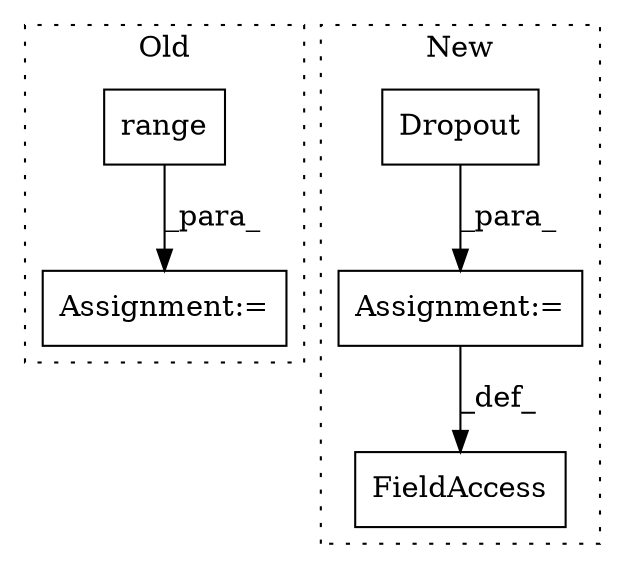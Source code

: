 digraph G {
subgraph cluster0 {
1 [label="range" a="32" s="7710,7726" l="6,1" shape="box"];
3 [label="Assignment:=" a="7" s="7703" l="33" shape="box"];
label = "Old";
style="dotted";
}
subgraph cluster1 {
2 [label="Dropout" a="32" s="7500,7513" l="8,1" shape="box"];
4 [label="FieldAccess" a="22" s="7634" l="9" shape="box"];
5 [label="Assignment:=" a="7" s="7643" l="1" shape="box"];
label = "New";
style="dotted";
}
1 -> 3 [label="_para_"];
2 -> 5 [label="_para_"];
5 -> 4 [label="_def_"];
}